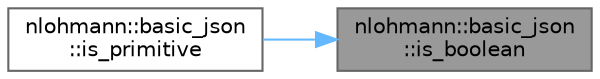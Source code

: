digraph "nlohmann::basic_json::is_boolean"
{
 // LATEX_PDF_SIZE
  bgcolor="transparent";
  edge [fontname=Helvetica,fontsize=10,labelfontname=Helvetica,labelfontsize=10];
  node [fontname=Helvetica,fontsize=10,shape=box,height=0.2,width=0.4];
  rankdir="RL";
  Node1 [id="Node000001",label="nlohmann::basic_json\l::is_boolean",height=0.2,width=0.4,color="gray40", fillcolor="grey60", style="filled", fontcolor="black",tooltip="return whether value is a boolean"];
  Node1 -> Node2 [id="edge1_Node000001_Node000002",dir="back",color="steelblue1",style="solid",tooltip=" "];
  Node2 [id="Node000002",label="nlohmann::basic_json\l::is_primitive",height=0.2,width=0.4,color="grey40", fillcolor="white", style="filled",URL="$classnlohmann_1_1basic__json.html#a548d2d4013da24e7d7510d90febc80c4",tooltip="return whether type is primitive"];
}
